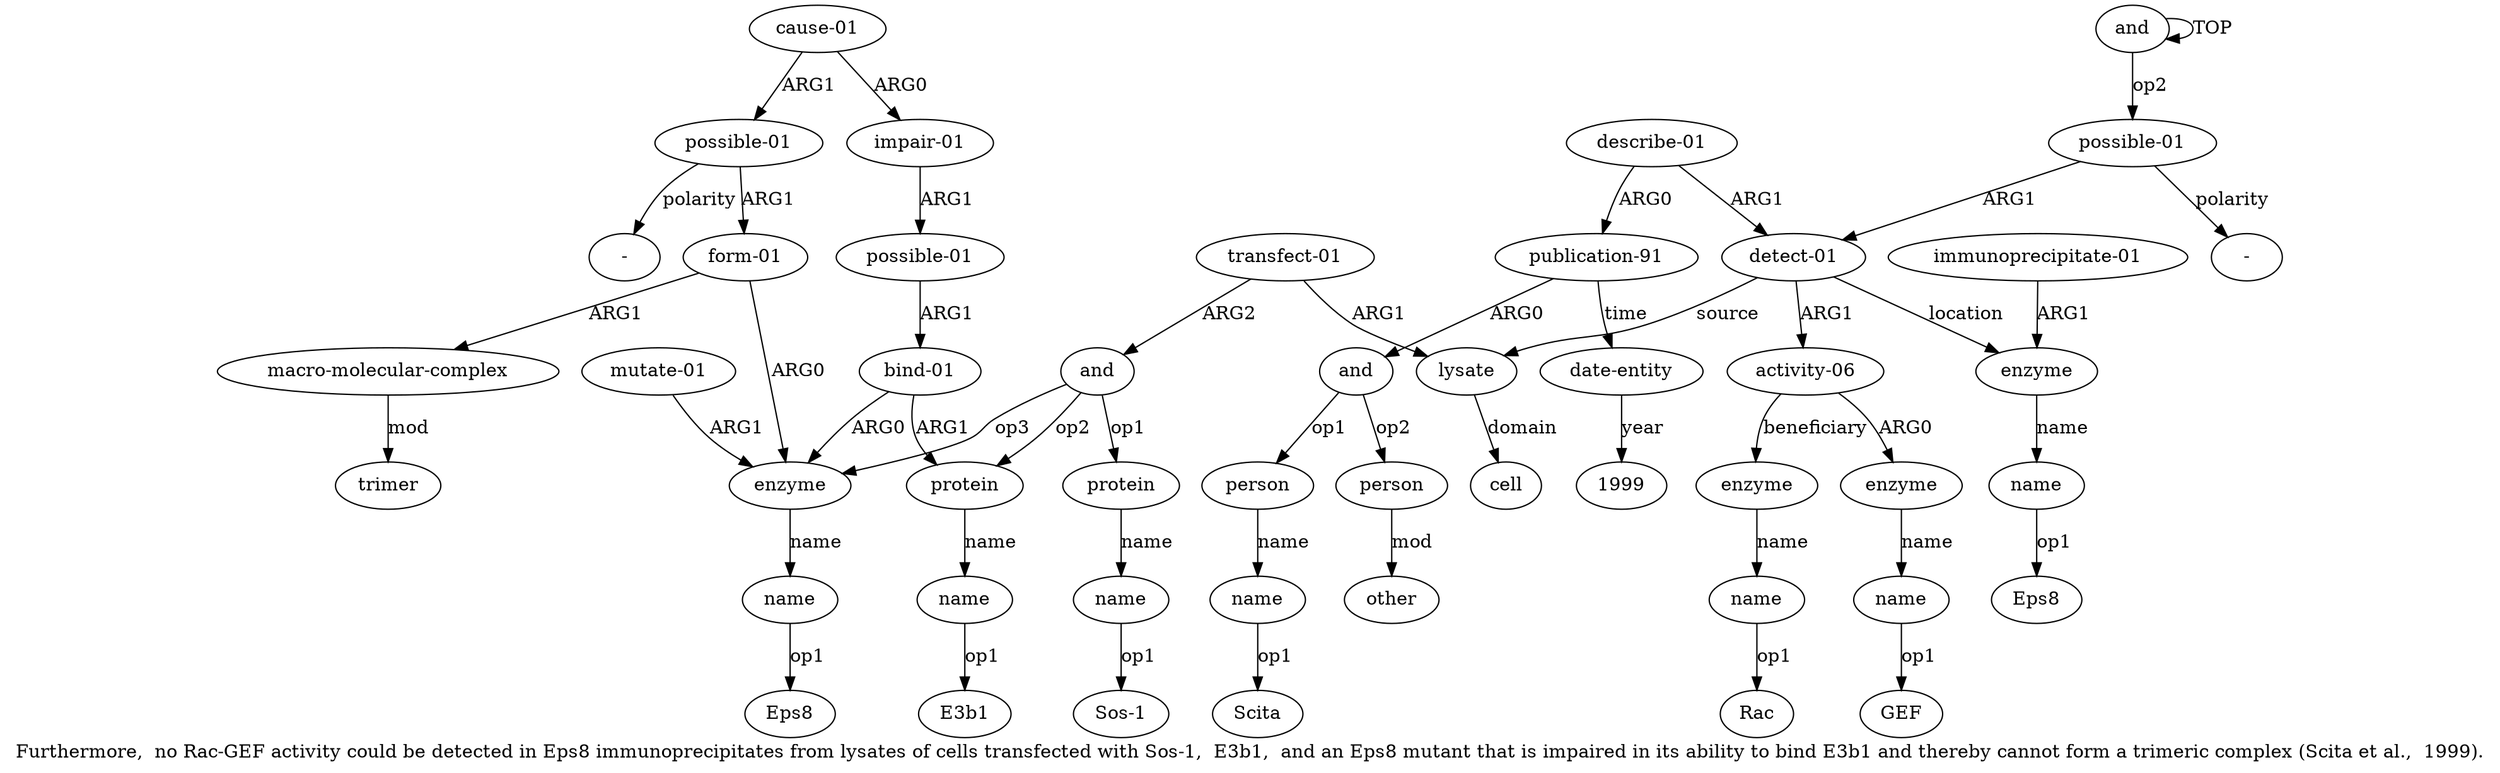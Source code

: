 digraph  {
	graph [label="Furthermore,  no Rac-GEF activity could be detected in Eps8 immunoprecipitates from lysates of cells transfected with Sos-1,  E3b1,  \
and an Eps8 mutant that is impaired in its ability to bind E3b1 and thereby cannot form a trimeric complex (Scita et al.,  1999)\
."];
	node [label="\N"];
	a20	 [color=black,
		gold_ind=20,
		gold_label="possible-01",
		label="possible-01",
		test_ind=20,
		test_label="possible-01"];
	a19	 [color=black,
		gold_ind=19,
		gold_label="bind-01",
		label="bind-01",
		test_ind=19,
		test_label="bind-01"];
	a20 -> a19 [key=0,
	color=black,
	gold_label=ARG1,
	label=ARG1,
	test_label=ARG1];
a21 [color=black,
	gold_ind=21,
	gold_label="impair-01",
	label="impair-01",
	test_ind=21,
	test_label="impair-01"];
a21 -> a20 [key=0,
color=black,
gold_label=ARG1,
label=ARG1,
test_label=ARG1];
a22 [color=black,
gold_ind=22,
gold_label="cause-01",
label="cause-01",
test_ind=22,
test_label="cause-01"];
a22 -> a21 [key=0,
color=black,
gold_label=ARG0,
label=ARG0,
test_label=ARG0];
a23 [color=black,
gold_ind=23,
gold_label="possible-01",
label="possible-01",
test_ind=23,
test_label="possible-01"];
a22 -> a23 [key=0,
color=black,
gold_label=ARG1,
label=ARG1,
test_label=ARG1];
a24 [color=black,
gold_ind=24,
gold_label="form-01",
label="form-01",
test_ind=24,
test_label="form-01"];
a23 -> a24 [key=0,
color=black,
gold_label=ARG1,
label=ARG1,
test_label=ARG1];
"a23 -" [color=black,
gold_ind=-1,
gold_label="-",
label="-",
test_ind=-1,
test_label="-"];
a23 -> "a23 -" [key=0,
color=black,
gold_label=polarity,
label=polarity,
test_label=polarity];
a25 [color=black,
gold_ind=25,
gold_label="macro-molecular-complex",
label="macro-molecular-complex",
test_ind=25,
test_label="macro-molecular-complex"];
a24 -> a25 [key=0,
color=black,
gold_label=ARG1,
label=ARG1,
test_label=ARG1];
a16 [color=black,
gold_ind=16,
gold_label=enzyme,
label=enzyme,
test_ind=16,
test_label=enzyme];
a24 -> a16 [key=0,
color=black,
gold_label=ARG0,
label=ARG0,
test_label=ARG0];
a26 [color=black,
gold_ind=26,
gold_label=trimer,
label=trimer,
test_ind=26,
test_label=trimer];
a25 -> a26 [key=0,
color=black,
gold_label=mod,
label=mod,
test_label=mod];
a27 [color=black,
gold_ind=27,
gold_label="describe-01",
label="describe-01",
test_ind=27,
test_label="describe-01"];
a28 [color=black,
gold_ind=28,
gold_label="publication-91",
label="publication-91",
test_ind=28,
test_label="publication-91"];
a27 -> a28 [key=0,
color=black,
gold_label=ARG0,
label=ARG0,
test_label=ARG0];
a2 [color=black,
gold_ind=2,
gold_label="detect-01",
label="detect-01",
test_ind=2,
test_label="detect-01"];
a27 -> a2 [key=0,
color=black,
gold_label=ARG1,
label=ARG1,
test_label=ARG1];
a29 [color=black,
gold_ind=29,
gold_label=and,
label=and,
test_ind=29,
test_label=and];
a28 -> a29 [key=0,
color=black,
gold_label=ARG0,
label=ARG0,
test_label=ARG0];
a34 [color=black,
gold_ind=34,
gold_label="date-entity",
label="date-entity",
test_ind=34,
test_label="date-entity"];
a28 -> a34 [key=0,
color=black,
gold_label=time,
label=time,
test_label=time];
a30 [color=black,
gold_ind=30,
gold_label=person,
label=person,
test_ind=30,
test_label=person];
a29 -> a30 [key=0,
color=black,
gold_label=op1,
label=op1,
test_label=op1];
a32 [color=black,
gold_ind=32,
gold_label=person,
label=person,
test_ind=32,
test_label=person];
a29 -> a32 [key=0,
color=black,
gold_label=op2,
label=op2,
test_label=op2];
a31 [color=black,
gold_ind=31,
gold_label=name,
label=name,
test_ind=31,
test_label=name];
"a31 Scita" [color=black,
gold_ind=-1,
gold_label=Scita,
label=Scita,
test_ind=-1,
test_label=Scita];
a31 -> "a31 Scita" [key=0,
color=black,
gold_label=op1,
label=op1,
test_label=op1];
"a34 1999" [color=black,
gold_ind=-1,
gold_label=1999,
label=1999,
test_ind=-1,
test_label=1999];
"a15 E3b1" [color=black,
gold_ind=-1,
gold_label=E3b1,
label=E3b1,
test_ind=-1,
test_label=E3b1];
a30 -> a31 [key=0,
color=black,
gold_label=name,
label=name,
test_label=name];
a37 [color=black,
gold_ind=37,
gold_label="immunoprecipitate-01",
label="immunoprecipitate-01",
test_ind=37,
test_label="immunoprecipitate-01"];
a35 [color=black,
gold_ind=35,
gold_label=enzyme,
label=enzyme,
test_ind=35,
test_label=enzyme];
a37 -> a35 [key=0,
color=black,
gold_label=ARG1,
label=ARG1,
test_label=ARG1];
a36 [color=black,
gold_ind=36,
gold_label=name,
label=name,
test_ind=36,
test_label=name];
"a36 Eps8" [color=black,
gold_ind=-1,
gold_label=Eps8,
label=Eps8,
test_ind=-1,
test_label=Eps8];
a36 -> "a36 Eps8" [key=0,
color=black,
gold_label=op1,
label=op1,
test_label=op1];
a33 [color=black,
gold_ind=33,
gold_label=other,
label=other,
test_ind=33,
test_label=other];
a35 -> a36 [key=0,
color=black,
gold_label=name,
label=name,
test_label=name];
a34 -> "a34 1999" [key=0,
color=black,
gold_label=year,
label=year,
test_label=year];
"a7 Rac" [color=black,
gold_ind=-1,
gold_label=Rac,
label=Rac,
test_ind=-1,
test_label=Rac];
"a17 Eps8" [color=black,
gold_ind=-1,
gold_label=Eps8,
label=Eps8,
test_ind=-1,
test_label=Eps8];
a32 -> a33 [key=0,
color=black,
gold_label=mod,
label=mod,
test_label=mod];
a15 [color=black,
gold_ind=15,
gold_label=name,
label=name,
test_ind=15,
test_label=name];
a15 -> "a15 E3b1" [key=0,
color=black,
gold_label=op1,
label=op1,
test_label=op1];
a14 [color=black,
gold_ind=14,
gold_label=protein,
label=protein,
test_ind=14,
test_label=protein];
a14 -> a15 [key=0,
color=black,
gold_label=name,
label=name,
test_label=name];
a17 [color=black,
gold_ind=17,
gold_label=name,
label=name,
test_ind=17,
test_label=name];
a17 -> "a17 Eps8" [key=0,
color=black,
gold_label=op1,
label=op1,
test_label=op1];
a16 -> a17 [key=0,
color=black,
gold_label=name,
label=name,
test_label=name];
a11 [color=black,
gold_ind=11,
gold_label=and,
label=and,
test_ind=11,
test_label=and];
a11 -> a14 [key=0,
color=black,
gold_label=op2,
label=op2,
test_label=op2];
a11 -> a16 [key=0,
color=black,
gold_label=op3,
label=op3,
test_label=op3];
a12 [color=black,
gold_ind=12,
gold_label=protein,
label=protein,
test_ind=12,
test_label=protein];
a11 -> a12 [key=0,
color=black,
gold_label=op1,
label=op1,
test_label=op1];
a10 [color=black,
gold_ind=10,
gold_label="transfect-01",
label="transfect-01",
test_ind=10,
test_label="transfect-01"];
a10 -> a11 [key=0,
color=black,
gold_label=ARG2,
label=ARG2,
test_label=ARG2];
a8 [color=black,
gold_ind=8,
gold_label=lysate,
label=lysate,
test_ind=8,
test_label=lysate];
a10 -> a8 [key=0,
color=black,
gold_label=ARG1,
label=ARG1,
test_label=ARG1];
a13 [color=black,
gold_ind=13,
gold_label=name,
label=name,
test_ind=13,
test_label=name];
"a13 Sos-1" [color=black,
gold_ind=-1,
gold_label="Sos-1",
label="Sos-1",
test_ind=-1,
test_label="Sos-1"];
a13 -> "a13 Sos-1" [key=0,
color=black,
gold_label=op1,
label=op1,
test_label=op1];
a12 -> a13 [key=0,
color=black,
gold_label=name,
label=name,
test_label=name];
a19 -> a14 [key=0,
color=black,
gold_label=ARG1,
label=ARG1,
test_label=ARG1];
a19 -> a16 [key=0,
color=black,
gold_label=ARG0,
label=ARG0,
test_label=ARG0];
a18 [color=black,
gold_ind=18,
gold_label="mutate-01",
label="mutate-01",
test_ind=18,
test_label="mutate-01"];
a18 -> a16 [key=0,
color=black,
gold_label=ARG1,
label=ARG1,
test_label=ARG1];
a1 [color=black,
gold_ind=1,
gold_label="possible-01",
label="possible-01",
test_ind=1,
test_label="possible-01"];
a1 -> a2 [key=0,
color=black,
gold_label=ARG1,
label=ARG1,
test_label=ARG1];
"a1 -" [color=black,
gold_ind=-1,
gold_label="-",
label="-",
test_ind=-1,
test_label="-"];
a1 -> "a1 -" [key=0,
color=black,
gold_label=polarity,
label=polarity,
test_label=polarity];
a0 [color=black,
gold_ind=0,
gold_label=and,
label=and,
test_ind=0,
test_label=and];
a0 -> a1 [key=0,
color=black,
gold_label=op2,
label=op2,
test_label=op2];
a0 -> a0 [key=0,
color=black,
gold_label=TOP,
label=TOP,
test_label=TOP];
a3 [color=black,
gold_ind=3,
gold_label="activity-06",
label="activity-06",
test_ind=3,
test_label="activity-06"];
a4 [color=black,
gold_ind=4,
gold_label=enzyme,
label=enzyme,
test_ind=4,
test_label=enzyme];
a3 -> a4 [key=0,
color=black,
gold_label=ARG0,
label=ARG0,
test_label=ARG0];
a6 [color=black,
gold_ind=6,
gold_label=enzyme,
label=enzyme,
test_ind=6,
test_label=enzyme];
a3 -> a6 [key=0,
color=black,
gold_label=beneficiary,
label=beneficiary,
test_label=beneficiary];
a2 -> a35 [key=0,
color=black,
gold_label=location,
label=location,
test_label=location];
a2 -> a3 [key=0,
color=black,
gold_label=ARG1,
label=ARG1,
test_label=ARG1];
a2 -> a8 [key=0,
color=black,
gold_label=source,
label=source,
test_label=source];
a5 [color=black,
gold_ind=5,
gold_label=name,
label=name,
test_ind=5,
test_label=name];
"a5 GEF" [color=black,
gold_ind=-1,
gold_label=GEF,
label=GEF,
test_ind=-1,
test_label=GEF];
a5 -> "a5 GEF" [key=0,
color=black,
gold_label=op1,
label=op1,
test_label=op1];
a4 -> a5 [key=0,
color=black,
gold_label=name,
label=name,
test_label=name];
a7 [color=black,
gold_ind=7,
gold_label=name,
label=name,
test_ind=7,
test_label=name];
a7 -> "a7 Rac" [key=0,
color=black,
gold_label=op1,
label=op1,
test_label=op1];
a6 -> a7 [key=0,
color=black,
gold_label=name,
label=name,
test_label=name];
a9 [color=black,
gold_ind=9,
gold_label=cell,
label=cell,
test_ind=9,
test_label=cell];
a8 -> a9 [key=0,
color=black,
gold_label=domain,
label=domain,
test_label=domain];
}
